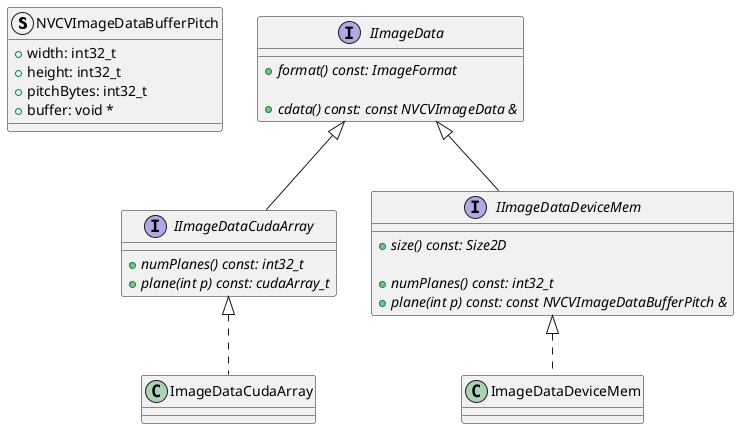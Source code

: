 ' Copyright (c) 2022 NVIDIA CORPORATION & AFFILIATES. All rights reserved.
'
' SPDX-FileCopyrightText: NVIDIA CORPORATION & AFFILIATES
' SPDX-License-Identifier: LicenseRef-NvidiaProprietary
'
' NVIDIA CORPORATION, its affiliates and licensors retain all intellectual
' property and proprietary rights in and to this material, related
' documentation and any modifications thereto. Any use, reproduction,
' disclosure or distribution of this material and related documentation
' without an express license agreement from NVIDIA CORPORATION or
' its affiliates is strictly prohibited.

@startuml

struct NVCVImageDataBufferPitch
{
    + width: int32_t
    + height: int32_t
    + pitchBytes: int32_t
    + buffer: void *
}

interface IImageData
{
    + {abstract} format() const: ImageFormat

    + {abstract} cdata() const: const NVCVImageData &
}

interface IImageDataCudaArray extends IImageData
{
    + {abstract} numPlanes() const: int32_t
    + {abstract} plane(int p) const: cudaArray_t
}

interface IImageDataDeviceMem extends IImageData
{
    + {abstract} size() const: Size2D

    + {abstract} numPlanes() const: int32_t
    + {abstract} plane(int p) const: const NVCVImageDataBufferPitch &
}

class ImageDataDeviceMem implements IImageDataDeviceMem
{
}

class ImageDataCudaArray implements IImageDataCudaArray
{
}

@enduml
